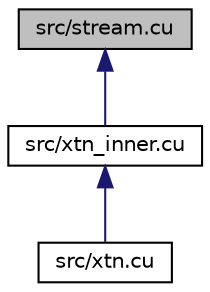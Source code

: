 digraph "src/stream.cu"
{
  edge [fontname="Helvetica",fontsize="10",labelfontname="Helvetica",labelfontsize="10"];
  node [fontname="Helvetica",fontsize="10",shape=record];
  Node7 [label="src/stream.cu",height=0.2,width=0.4,color="black", fillcolor="grey75", style="filled", fontcolor="black"];
  Node7 -> Node8 [dir="back",color="midnightblue",fontsize="10",style="solid",fontname="Helvetica"];
  Node8 [label="src/xtn_inner.cu",height=0.2,width=0.4,color="black", fillcolor="white", style="filled",URL="$xtn__inner_8cu.html",tooltip="The core algorithm on the high-level abstraction concerning data manupulation operations in all 4 str..."];
  Node8 -> Node9 [dir="back",color="midnightblue",fontsize="10",style="solid",fontname="Helvetica"];
  Node9 [label="src/xtn.cu",height=0.2,width=0.4,color="black", fillcolor="white", style="filled",URL="$xtn_8cu.html",tooltip="The core algorithm on a low-level abstraction concerning how buffers, streamings, and memory manageme..."];
}
